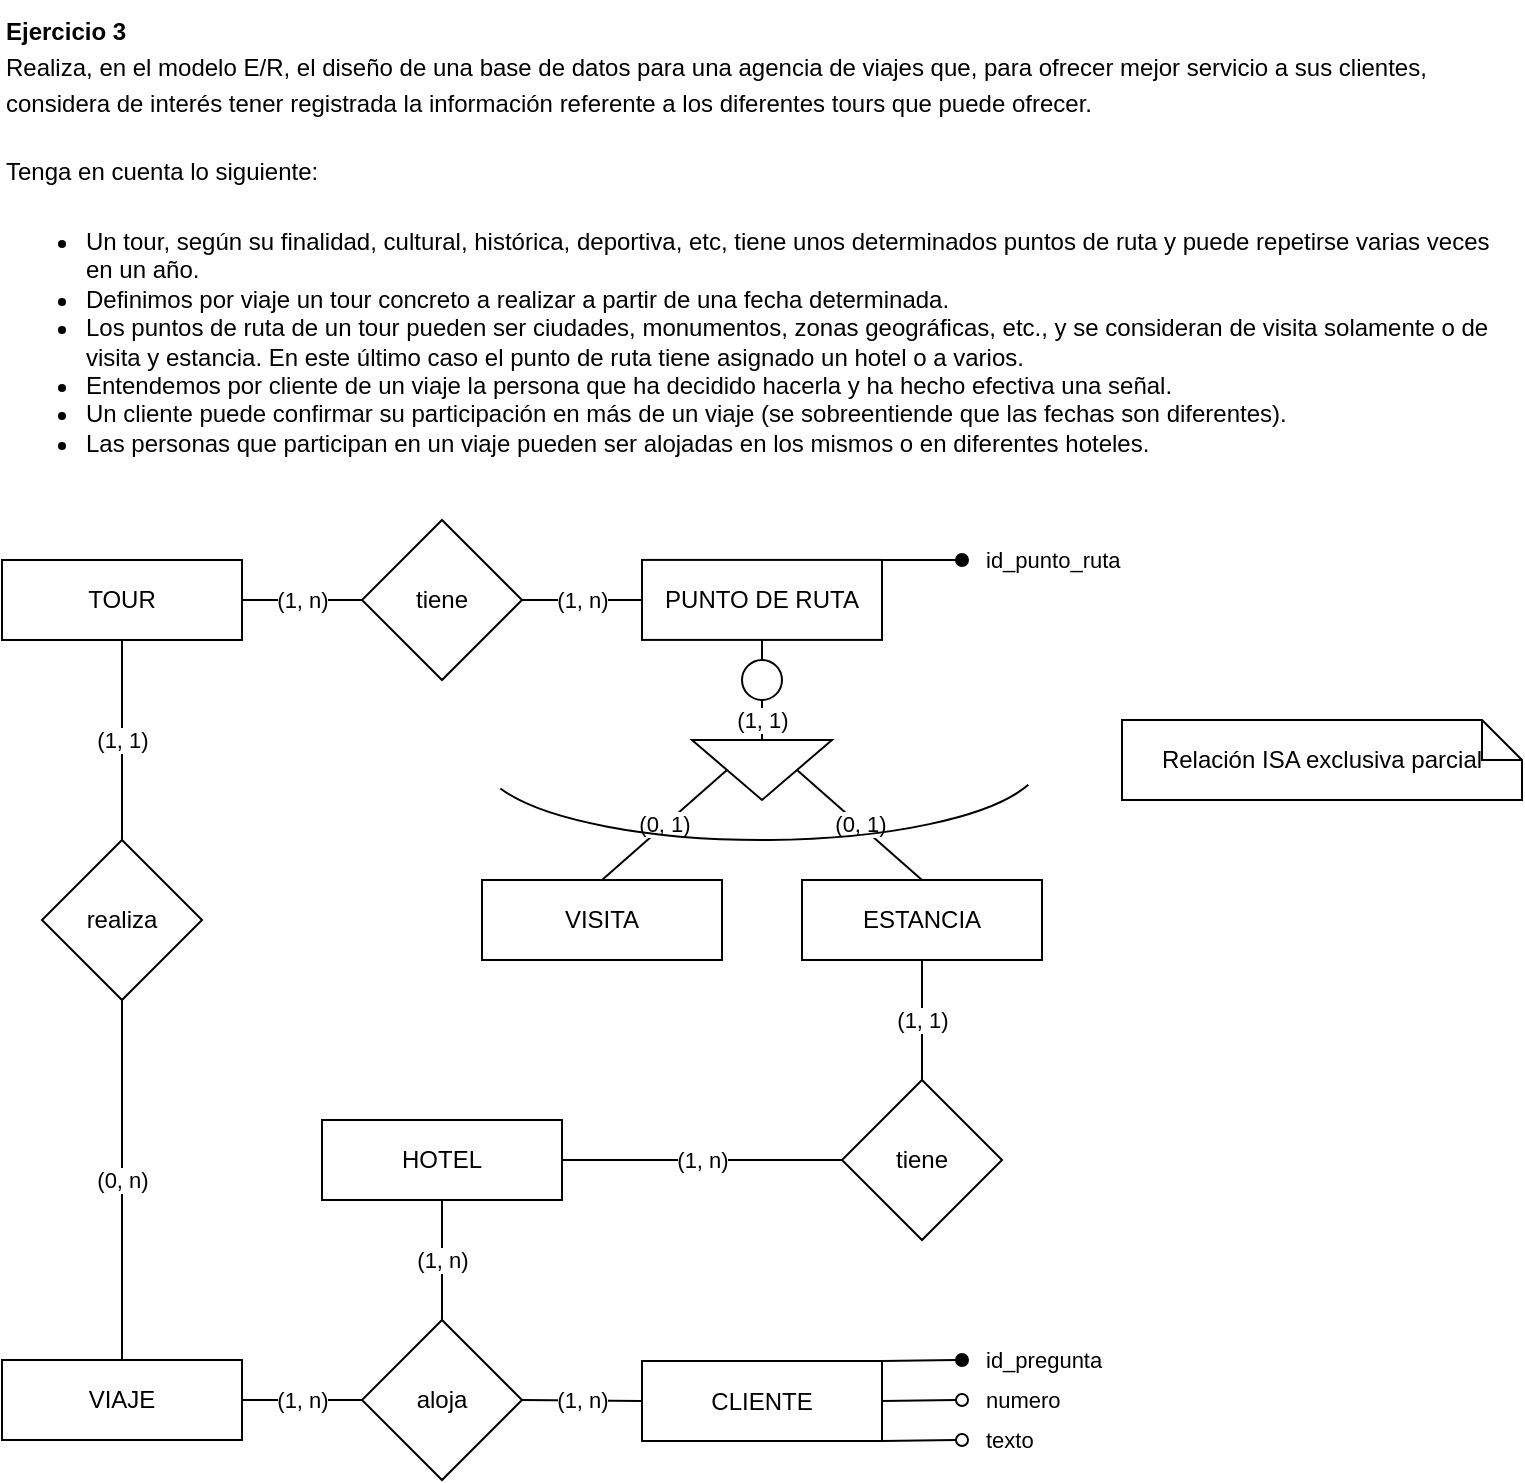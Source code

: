 <mxfile version="17.5.0" type="device"><diagram id="R2lEEEUBdFMjLlhIrx00" name="Page-1"><mxGraphModel dx="862" dy="1665" grid="1" gridSize="10" guides="0" tooltips="1" connect="1" arrows="1" fold="1" page="1" pageScale="1" pageWidth="827" pageHeight="1169" math="0" shadow="0" extFonts="Permanent Marker^https://fonts.googleapis.com/css?family=Permanent+Marker"><root><mxCell id="0"/><mxCell id="1" parent="0"/><mxCell id="az94NWHXUpk0kcAOf4Yl-23" value="(1, n)" style="edgeStyle=none;rounded=0;orthogonalLoop=1;jettySize=auto;html=1;exitX=1;exitY=0.5;exitDx=0;exitDy=0;startArrow=none;startFill=0;endArrow=none;endFill=0;" parent="1" source="V0h3Uh2K9khEuizxDlOd-1" target="V0h3Uh2K9khEuizxDlOd-4" edge="1"><mxGeometry relative="1" as="geometry"/></mxCell><mxCell id="V0h3Uh2K9khEuizxDlOd-1" value="TOUR" style="whiteSpace=wrap;html=1;align=center;" parent="1" vertex="1"><mxGeometry x="40" y="-840" width="120" height="40" as="geometry"/></mxCell><mxCell id="az94NWHXUpk0kcAOf4Yl-25" value="(1, 1)" style="edgeStyle=none;rounded=0;orthogonalLoop=1;jettySize=auto;html=1;exitX=0.5;exitY=1;exitDx=0;exitDy=0;entryX=0.5;entryY=0;entryDx=0;entryDy=0;startArrow=none;startFill=0;endArrow=none;endFill=0;" parent="1" source="V0h3Uh2K9khEuizxDlOd-1" target="V0h3Uh2K9khEuizxDlOd-5" edge="1"><mxGeometry relative="1" as="geometry"><mxPoint x="194" y="-569.96" as="targetPoint"/></mxGeometry></mxCell><mxCell id="kRjvWDedPAIaJPS4yeqp-19" style="edgeStyle=none;curved=1;orthogonalLoop=1;jettySize=auto;html=1;exitX=0.5;exitY=1;exitDx=0;exitDy=0;entryX=0.5;entryY=0;entryDx=0;entryDy=0;endArrow=none;endFill=0;" parent="1" source="V0h3Uh2K9khEuizxDlOd-2" target="kRjvWDedPAIaJPS4yeqp-10" edge="1"><mxGeometry relative="1" as="geometry"/></mxCell><mxCell id="xNLk9qNJVXLyZ5CYcZSv-4" value="id_punto_ruta" style="rounded=0;orthogonalLoop=1;jettySize=auto;html=1;exitX=1;exitY=0;exitDx=0;exitDy=0;endArrow=oval;endFill=1;align=left;" edge="1" parent="1" source="V0h3Uh2K9khEuizxDlOd-2"><mxGeometry x="1" y="10" relative="1" as="geometry"><mxPoint x="520" y="-840" as="targetPoint"/><mxPoint x="10" y="10" as="offset"/></mxGeometry></mxCell><mxCell id="V0h3Uh2K9khEuizxDlOd-2" value="PUNTO DE RUTA" style="whiteSpace=wrap;html=1;align=center;" parent="1" vertex="1"><mxGeometry x="360" y="-840.04" width="120" height="40" as="geometry"/></mxCell><mxCell id="V0h3Uh2K9khEuizxDlOd-3" value="VIAJE" style="whiteSpace=wrap;html=1;align=center;" parent="1" vertex="1"><mxGeometry x="40" y="-440" width="120" height="40" as="geometry"/></mxCell><mxCell id="az94NWHXUpk0kcAOf4Yl-24" value="(1, n)" style="edgeStyle=none;rounded=0;orthogonalLoop=1;jettySize=auto;html=1;exitX=1;exitY=0.5;exitDx=0;exitDy=0;entryX=0;entryY=0.5;entryDx=0;entryDy=0;startArrow=none;startFill=0;endArrow=none;endFill=0;" parent="1" source="V0h3Uh2K9khEuizxDlOd-4" target="V0h3Uh2K9khEuizxDlOd-2" edge="1"><mxGeometry relative="1" as="geometry"><mxPoint x="74" y="-490" as="sourcePoint"/></mxGeometry></mxCell><mxCell id="V0h3Uh2K9khEuizxDlOd-4" value="tiene" style="shape=rhombus;perimeter=rhombusPerimeter;whiteSpace=wrap;html=1;align=center;" parent="1" vertex="1"><mxGeometry x="220" y="-860" width="80" height="80" as="geometry"/></mxCell><mxCell id="az94NWHXUpk0kcAOf4Yl-26" value="(0, n)" style="edgeStyle=none;rounded=0;orthogonalLoop=1;jettySize=auto;html=1;exitX=0.5;exitY=1;exitDx=0;exitDy=0;entryX=0.5;entryY=0;entryDx=0;entryDy=0;startArrow=none;startFill=0;endArrow=none;endFill=0;" parent="1" source="V0h3Uh2K9khEuizxDlOd-5" target="V0h3Uh2K9khEuizxDlOd-3" edge="1"><mxGeometry relative="1" as="geometry"/></mxCell><mxCell id="V0h3Uh2K9khEuizxDlOd-5" value="realiza" style="shape=rhombus;perimeter=rhombusPerimeter;whiteSpace=wrap;html=1;align=center;" parent="1" vertex="1"><mxGeometry x="60" y="-700" width="80" height="80" as="geometry"/></mxCell><mxCell id="YaglDZlqnz0dynP-ahU7-8" value="id_pregunta" style="edgeStyle=none;rounded=0;orthogonalLoop=1;jettySize=auto;html=1;exitX=1;exitY=0;exitDx=0;exitDy=0;startArrow=none;startFill=0;endArrow=oval;endFill=1;labelPosition=center;verticalLabelPosition=middle;align=left;verticalAlign=middle;" parent="1" source="YaglDZlqnz0dynP-ahU7-11" edge="1"><mxGeometry x="1" y="-10" relative="1" as="geometry"><mxPoint x="520" y="-440" as="targetPoint"/><mxPoint x="10" y="-10" as="offset"/></mxGeometry></mxCell><mxCell id="YaglDZlqnz0dynP-ahU7-9" value="numero" style="edgeStyle=none;rounded=0;orthogonalLoop=1;jettySize=auto;html=1;exitX=1;exitY=0.5;exitDx=0;exitDy=0;startArrow=none;startFill=0;endArrow=oval;endFill=0;labelPosition=center;verticalLabelPosition=middle;align=left;verticalAlign=middle;" parent="1" source="YaglDZlqnz0dynP-ahU7-11" edge="1"><mxGeometry x="1" y="-10" relative="1" as="geometry"><mxPoint x="520" y="-420" as="targetPoint"/><mxPoint x="10" y="-10" as="offset"/></mxGeometry></mxCell><mxCell id="YaglDZlqnz0dynP-ahU7-10" value="texto" style="rounded=1;sketch=0;orthogonalLoop=1;jettySize=auto;html=1;exitX=1;exitY=1;exitDx=0;exitDy=0;endArrow=oval;endFill=0;align=left;labelPosition=center;verticalLabelPosition=middle;verticalAlign=middle;" parent="1" source="YaglDZlqnz0dynP-ahU7-11" edge="1"><mxGeometry x="1" y="-10" relative="1" as="geometry"><mxPoint x="520" y="-400" as="targetPoint"/><mxPoint x="10" y="-10" as="offset"/></mxGeometry></mxCell><mxCell id="YaglDZlqnz0dynP-ahU7-11" value="CLIENTE" style="whiteSpace=wrap;html=1;align=center;" parent="1" vertex="1"><mxGeometry x="360" y="-439.5" width="120" height="40" as="geometry"/></mxCell><mxCell id="YaglDZlqnz0dynP-ahU7-14" value="(1, n)" style="edgeStyle=none;rounded=0;orthogonalLoop=1;jettySize=auto;html=1;exitX=1;exitY=0.5;exitDx=0;exitDy=0;startArrow=none;startFill=0;endArrow=none;endFill=0;" parent="1" source="V0h3Uh2K9khEuizxDlOd-3" target="YaglDZlqnz0dynP-ahU7-16" edge="1"><mxGeometry relative="1" as="geometry"><mxPoint x="854" y="-580" as="sourcePoint"/><mxPoint x="914" y="-580" as="targetPoint"/></mxGeometry></mxCell><mxCell id="YaglDZlqnz0dynP-ahU7-15" value="(1, n)" style="edgeStyle=none;rounded=0;orthogonalLoop=1;jettySize=auto;html=1;exitX=1;exitY=0.5;exitDx=0;exitDy=0;startArrow=none;startFill=0;endArrow=none;endFill=0;entryX=0;entryY=0.5;entryDx=0;entryDy=0;" parent="1" source="YaglDZlqnz0dynP-ahU7-16" target="YaglDZlqnz0dynP-ahU7-11" edge="1"><mxGeometry relative="1" as="geometry"><mxPoint x="250" y="-210" as="sourcePoint"/><mxPoint x="320" y="-280" as="targetPoint"/></mxGeometry></mxCell><mxCell id="YaglDZlqnz0dynP-ahU7-16" value="aloja" style="shape=rhombus;perimeter=rhombusPerimeter;whiteSpace=wrap;html=1;align=center;" parent="1" vertex="1"><mxGeometry x="220" y="-460" width="80" height="80" as="geometry"/></mxCell><mxCell id="iYIsj6ti77JQ5FbVJN_x-1" value="&lt;p style=&quot;box-sizing: border-box ; margin: 0px 0px 1rem ; padding: 0px ; line-height: 1.5 ; overflow-wrap: break-word ; cursor: text ; min-height: 1.312rem&quot;&gt;&lt;span style=&quot;box-sizing: border-box ; line-height: inherit&quot;&gt;&lt;b&gt;Ejercicio 3&lt;/b&gt;&lt;br&gt;&lt;/span&gt;&lt;span&gt;Realiza, en el modelo E/R, el diseño de una base de datos para una agencia de viajes que, para ofrecer mejor servicio a sus clientes, considera de interés tener registrada la información referente a los diferentes tours que puede ofrecer.&lt;/span&gt;&lt;/p&gt;&lt;p style=&quot;box-sizing: border-box ; margin: 0px 0px 1rem ; padding: 0px ; line-height: 1.5 ; overflow-wrap: break-word ; cursor: text ; min-height: 1.312rem&quot;&gt;&lt;span&gt;Tenga en cuenta lo siguiente:&lt;/span&gt;&lt;/p&gt;&lt;ul&gt;&lt;li&gt;&lt;span&gt;Un tour, según su finalidad, cultural, histórica, deportiva, etc, tiene unos determinados puntos de ruta y puede repetirse varias veces en un año.&lt;/span&gt;&lt;/li&gt;&lt;li&gt;Definimos por viaje un tour concreto a realizar a partir de una fecha determinada.&lt;/li&gt;&lt;li&gt;Los puntos de ruta de un tour pueden ser ciudades, monumentos, zonas geográficas, etc., y se consideran de visita solamente o de visita y estancia. En este último caso el punto de ruta tiene asignado un hotel o a varios.&lt;/li&gt;&lt;li&gt;Entendemos por cliente de un viaje la persona que ha decidido hacerla y ha hecho efectiva una señal.&lt;/li&gt;&lt;li&gt;Un cliente puede confirmar su participación en más de un viaje (se sobreentiende que las fechas son diferentes).&lt;/li&gt;&lt;li&gt;Las personas que participan en un viaje pueden ser alojadas en los mismos o en diferentes hoteles.&lt;/li&gt;&lt;/ul&gt;&lt;p&gt;&lt;/p&gt;" style="text;html=1;strokeColor=none;fillColor=none;align=left;verticalAlign=top;whiteSpace=wrap;rounded=0;" parent="1" vertex="1"><mxGeometry x="40" y="-1120" width="760" height="240" as="geometry"/></mxCell><mxCell id="kRjvWDedPAIaJPS4yeqp-7" value="(1, n)" style="rounded=0;orthogonalLoop=1;jettySize=auto;html=1;exitX=0.5;exitY=1;exitDx=0;exitDy=0;entryX=0.5;entryY=0;entryDx=0;entryDy=0;endArrow=none;endFill=0;" parent="1" source="kRjvWDedPAIaJPS4yeqp-6" target="YaglDZlqnz0dynP-ahU7-16" edge="1"><mxGeometry relative="1" as="geometry"/></mxCell><mxCell id="kRjvWDedPAIaJPS4yeqp-22" value="(1, n)" style="edgeStyle=none;curved=1;orthogonalLoop=1;jettySize=auto;html=1;exitX=1;exitY=0.5;exitDx=0;exitDy=0;entryX=0;entryY=0.5;entryDx=0;entryDy=0;endArrow=none;endFill=0;" parent="1" source="kRjvWDedPAIaJPS4yeqp-6" target="kRjvWDedPAIaJPS4yeqp-21" edge="1"><mxGeometry relative="1" as="geometry"/></mxCell><mxCell id="kRjvWDedPAIaJPS4yeqp-6" value="HOTEL" style="whiteSpace=wrap;html=1;align=center;" parent="1" vertex="1"><mxGeometry x="200" y="-560" width="120" height="40" as="geometry"/></mxCell><mxCell id="kRjvWDedPAIaJPS4yeqp-17" value="(0, 1)" style="edgeStyle=none;curved=1;orthogonalLoop=1;jettySize=auto;html=1;exitX=0.5;exitY=0;exitDx=0;exitDy=0;entryX=0.5;entryY=0;entryDx=0;entryDy=0;endArrow=none;endFill=0;" parent="1" source="kRjvWDedPAIaJPS4yeqp-8" target="kRjvWDedPAIaJPS4yeqp-12" edge="1"><mxGeometry relative="1" as="geometry"/></mxCell><mxCell id="kRjvWDedPAIaJPS4yeqp-18" value="(0, 1)" style="edgeStyle=none;curved=1;orthogonalLoop=1;jettySize=auto;html=1;exitX=0.5;exitY=1;exitDx=0;exitDy=0;entryX=0.5;entryY=0;entryDx=0;entryDy=0;endArrow=none;endFill=0;" parent="1" source="kRjvWDedPAIaJPS4yeqp-8" target="kRjvWDedPAIaJPS4yeqp-13" edge="1"><mxGeometry relative="1" as="geometry"/></mxCell><mxCell id="kRjvWDedPAIaJPS4yeqp-8" value="" style="triangle;whiteSpace=wrap;html=1;direction=south;" parent="1" vertex="1"><mxGeometry x="385" y="-750" width="70" height="30" as="geometry"/></mxCell><mxCell id="kRjvWDedPAIaJPS4yeqp-20" value="(1, 1)" style="edgeStyle=none;curved=1;orthogonalLoop=1;jettySize=auto;html=1;exitX=0.5;exitY=1;exitDx=0;exitDy=0;entryX=0;entryY=0.5;entryDx=0;entryDy=0;endArrow=none;endFill=0;" parent="1" source="kRjvWDedPAIaJPS4yeqp-10" target="kRjvWDedPAIaJPS4yeqp-8" edge="1"><mxGeometry relative="1" as="geometry"/></mxCell><mxCell id="kRjvWDedPAIaJPS4yeqp-10" value="" style="ellipse;fillColor=#ffffff;strokeColor=#000000;" parent="1" vertex="1"><mxGeometry x="410" y="-790" width="20" height="20" as="geometry"/></mxCell><mxCell id="kRjvWDedPAIaJPS4yeqp-12" value="ESTANCIA" style="whiteSpace=wrap;html=1;align=center;" parent="1" vertex="1"><mxGeometry x="440" y="-680" width="120" height="40" as="geometry"/></mxCell><mxCell id="kRjvWDedPAIaJPS4yeqp-13" value="VISITA" style="whiteSpace=wrap;html=1;align=center;" parent="1" vertex="1"><mxGeometry x="280" y="-680" width="120" height="40" as="geometry"/></mxCell><mxCell id="kRjvWDedPAIaJPS4yeqp-16" value="" style="verticalLabelPosition=bottom;verticalAlign=top;html=1;shape=mxgraph.basic.arc;startAngle=0.3;endAngle=0.692;" parent="1" vertex="1"><mxGeometry x="280" y="-780" width="280" height="80" as="geometry"/></mxCell><mxCell id="kRjvWDedPAIaJPS4yeqp-23" value="(1, 1)" style="edgeStyle=none;curved=1;orthogonalLoop=1;jettySize=auto;html=1;exitX=0.5;exitY=0;exitDx=0;exitDy=0;entryX=0.5;entryY=1;entryDx=0;entryDy=0;endArrow=none;endFill=0;" parent="1" source="kRjvWDedPAIaJPS4yeqp-21" target="kRjvWDedPAIaJPS4yeqp-12" edge="1"><mxGeometry relative="1" as="geometry"/></mxCell><mxCell id="kRjvWDedPAIaJPS4yeqp-21" value="tiene" style="shape=rhombus;perimeter=rhombusPerimeter;whiteSpace=wrap;html=1;align=center;" parent="1" vertex="1"><mxGeometry x="460" y="-580" width="80" height="80" as="geometry"/></mxCell><mxCell id="xNLk9qNJVXLyZ5CYcZSv-3" value="Relación ISA exclusiva parcial" style="shape=note;size=20;whiteSpace=wrap;html=1;" vertex="1" parent="1"><mxGeometry x="600" y="-760" width="200" height="40" as="geometry"/></mxCell></root></mxGraphModel></diagram></mxfile>